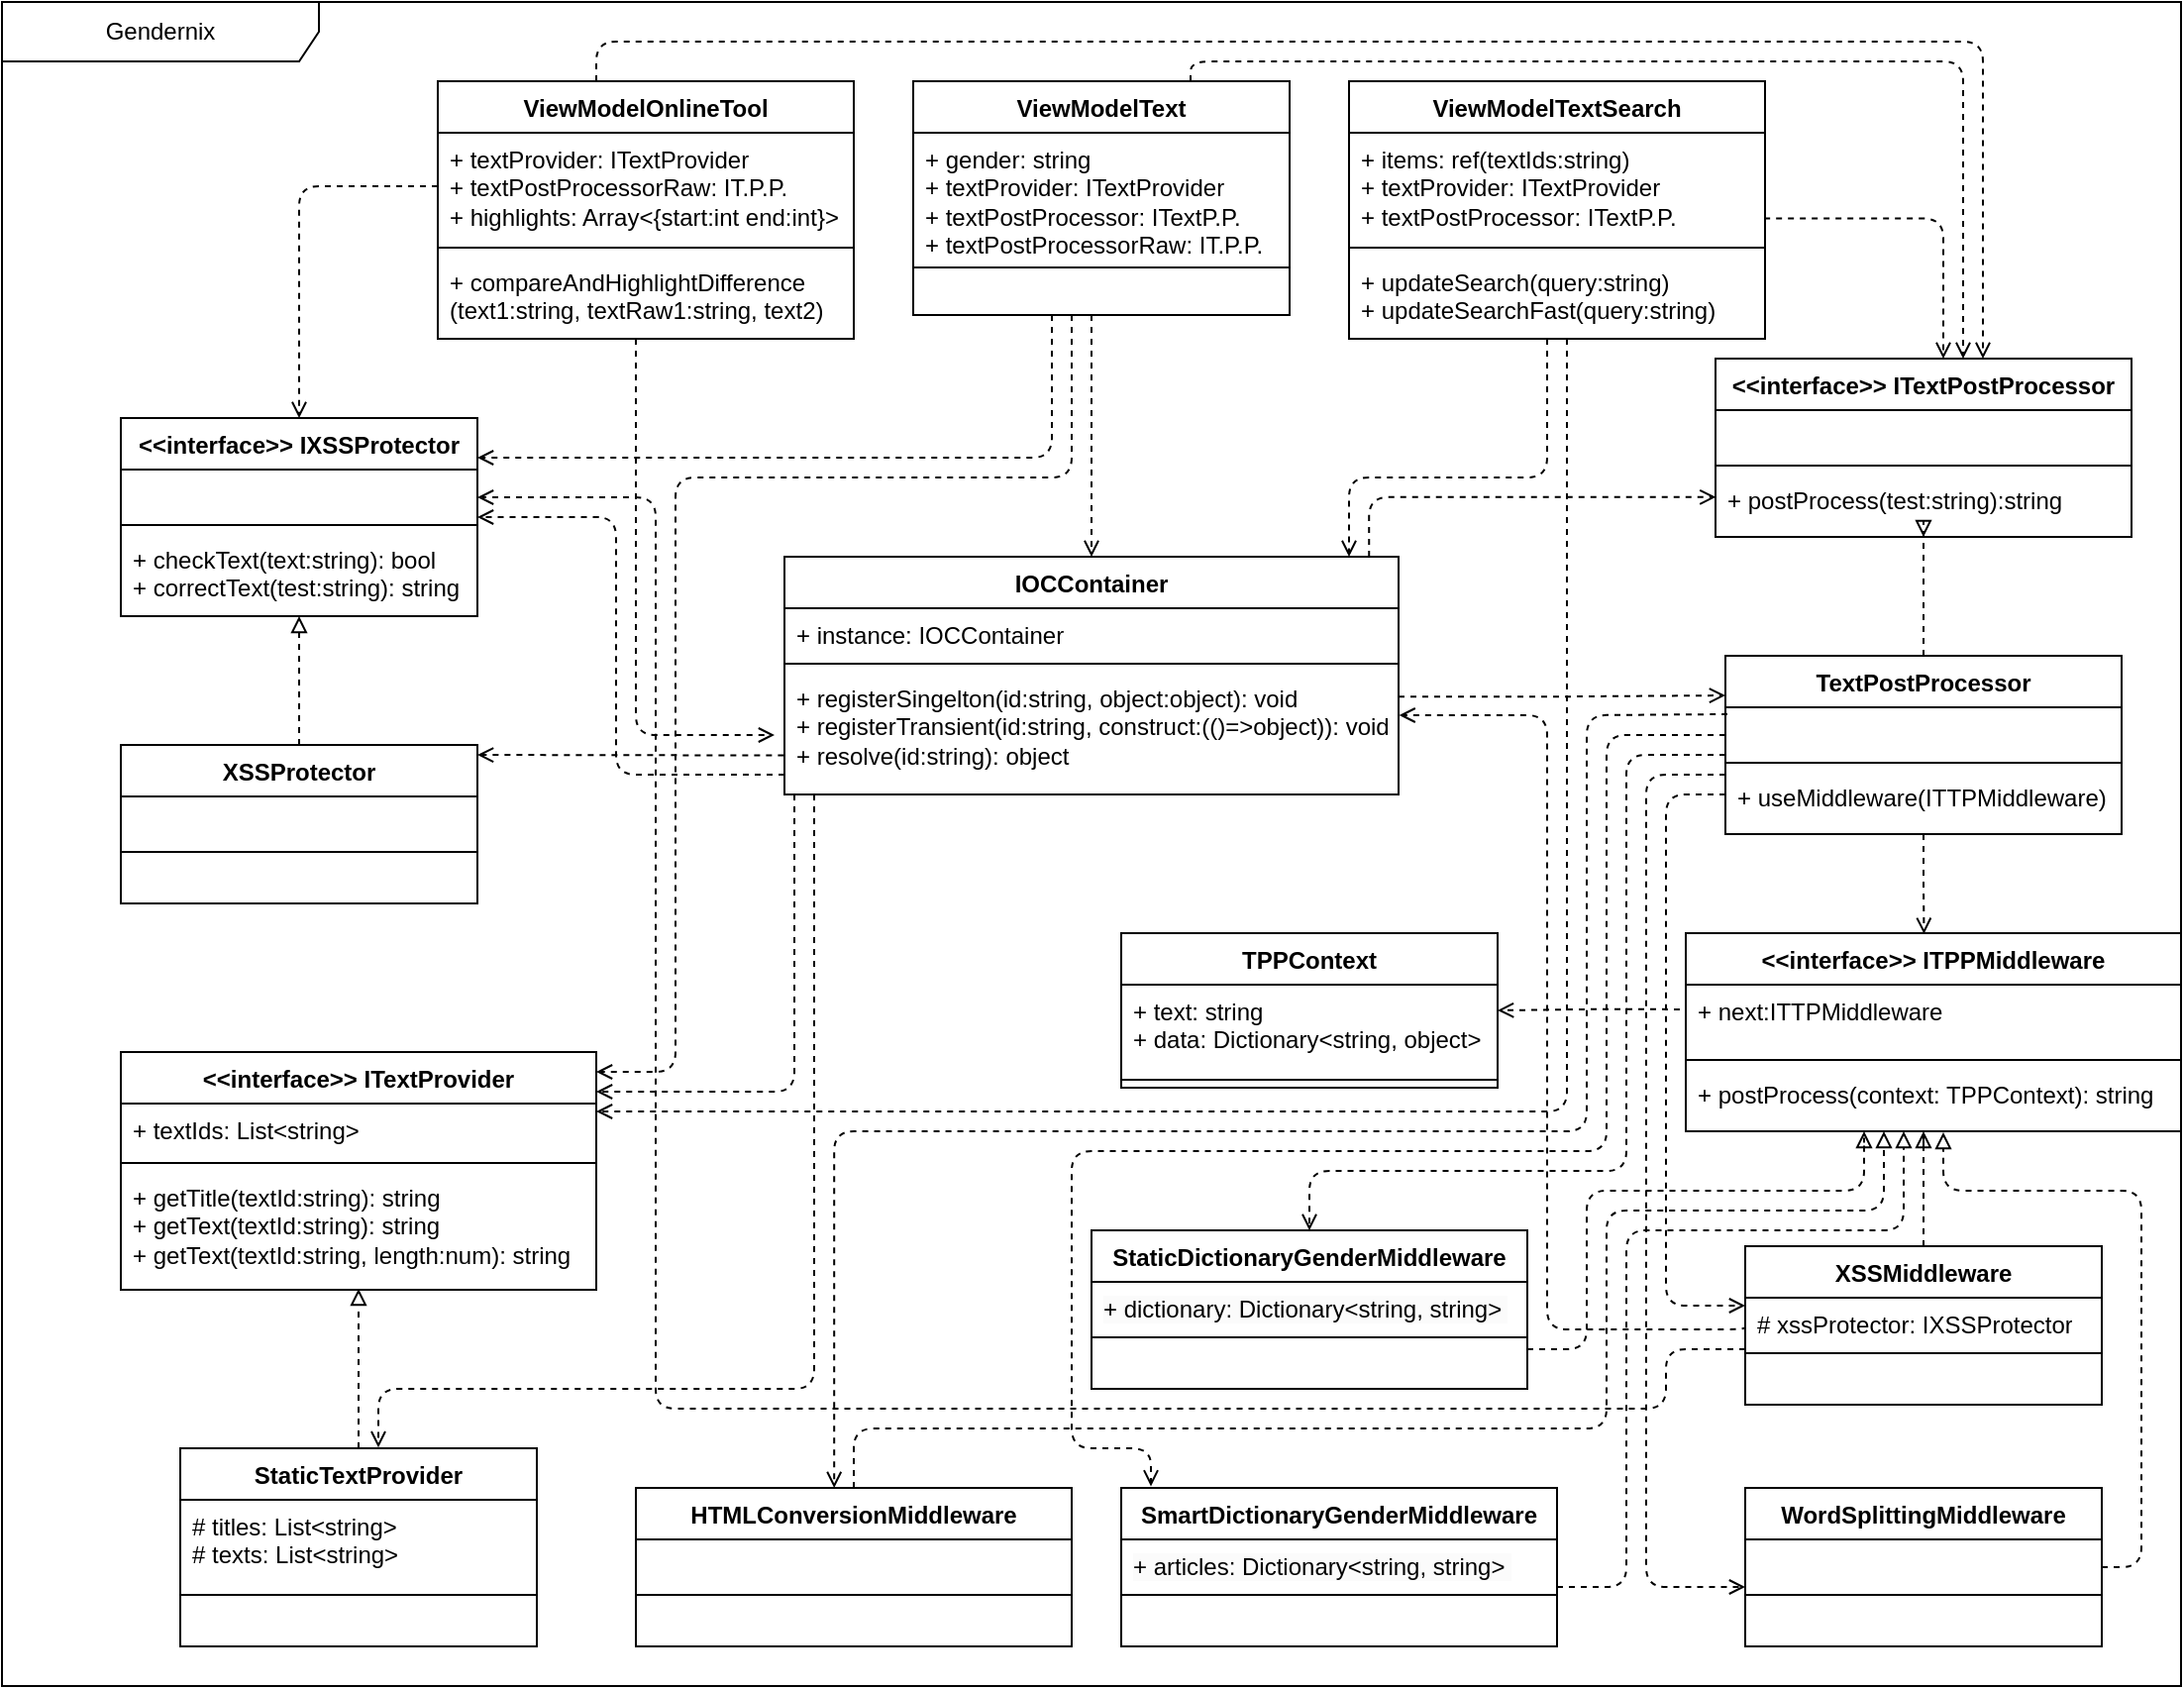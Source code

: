 <mxfile version="22.1.0" type="device">
  <diagram name="Page-1" id="9f46799a-70d6-7492-0946-bef42562c5a5">
    <mxGraphModel dx="1838" dy="1065" grid="1" gridSize="10" guides="1" tooltips="1" connect="1" arrows="1" fold="1" page="1" pageScale="1" pageWidth="1100" pageHeight="850" background="none" math="0" shadow="0">
      <root>
        <mxCell id="0" />
        <mxCell id="1" parent="0" />
        <mxCell id="ZU_0qnk7MYpzfpRTQc3B-1" value="Gendernix" style="shape=umlFrame;whiteSpace=wrap;html=1;pointerEvents=0;recursiveResize=0;container=1;collapsible=0;width=160;" parent="1" vertex="1">
          <mxGeometry width="1100" height="850" as="geometry" />
        </mxCell>
        <mxCell id="ZU_0qnk7MYpzfpRTQc3B-69" style="edgeStyle=orthogonalEdgeStyle;rounded=0;orthogonalLoop=1;jettySize=auto;html=1;entryX=0.5;entryY=0.992;entryDx=0;entryDy=0;entryPerimeter=0;dashed=1;endArrow=block;endFill=0;" parent="ZU_0qnk7MYpzfpRTQc3B-1" source="ZU_0qnk7MYpzfpRTQc3B-13" target="ZU_0qnk7MYpzfpRTQc3B-8" edge="1">
          <mxGeometry relative="1" as="geometry">
            <Array as="points">
              <mxPoint x="180" y="660" />
              <mxPoint x="180" y="660" />
            </Array>
          </mxGeometry>
        </mxCell>
        <mxCell id="ZU_0qnk7MYpzfpRTQc3B-13" value="StaticTextProvider" style="swimlane;fontStyle=1;align=center;verticalAlign=top;childLayout=stackLayout;horizontal=1;startSize=26;horizontalStack=0;resizeParent=1;resizeParentMax=0;resizeLast=0;collapsible=1;marginBottom=0;whiteSpace=wrap;html=1;" parent="ZU_0qnk7MYpzfpRTQc3B-1" vertex="1">
          <mxGeometry x="90" y="730" width="180" height="100" as="geometry" />
        </mxCell>
        <mxCell id="ZU_0qnk7MYpzfpRTQc3B-14" value="# titles: List&amp;lt;string&amp;gt;&lt;br&gt;# texts: List&amp;lt;string&amp;gt;" style="text;strokeColor=none;fillColor=none;align=left;verticalAlign=top;spacingLeft=4;spacingRight=4;overflow=hidden;rotatable=0;points=[[0,0.5],[1,0.5]];portConstraint=eastwest;whiteSpace=wrap;html=1;" parent="ZU_0qnk7MYpzfpRTQc3B-13" vertex="1">
          <mxGeometry y="26" width="180" height="44" as="geometry" />
        </mxCell>
        <mxCell id="ZU_0qnk7MYpzfpRTQc3B-15" value="" style="line;strokeWidth=1;fillColor=none;align=left;verticalAlign=middle;spacingTop=-1;spacingLeft=3;spacingRight=3;rotatable=0;labelPosition=right;points=[];portConstraint=eastwest;strokeColor=inherit;" parent="ZU_0qnk7MYpzfpRTQc3B-13" vertex="1">
          <mxGeometry y="70" width="180" height="8" as="geometry" />
        </mxCell>
        <mxCell id="ZU_0qnk7MYpzfpRTQc3B-16" value="&amp;nbsp;" style="text;strokeColor=none;fillColor=none;align=left;verticalAlign=top;spacingLeft=4;spacingRight=4;overflow=hidden;rotatable=0;points=[[0,0.5],[1,0.5]];portConstraint=eastwest;whiteSpace=wrap;html=1;" parent="ZU_0qnk7MYpzfpRTQc3B-13" vertex="1">
          <mxGeometry y="78" width="180" height="22" as="geometry" />
        </mxCell>
        <mxCell id="ZU_0qnk7MYpzfpRTQc3B-30" value="&amp;lt;&amp;lt;interface&amp;gt;&amp;gt; IXSSProtector" style="swimlane;fontStyle=1;align=center;verticalAlign=top;childLayout=stackLayout;horizontal=1;startSize=26;horizontalStack=0;resizeParent=1;resizeParentMax=0;resizeLast=0;collapsible=1;marginBottom=0;whiteSpace=wrap;html=1;" parent="ZU_0qnk7MYpzfpRTQc3B-1" vertex="1">
          <mxGeometry x="60" y="210" width="180" height="100" as="geometry" />
        </mxCell>
        <mxCell id="ZU_0qnk7MYpzfpRTQc3B-31" value="&amp;nbsp;" style="text;strokeColor=none;fillColor=none;align=left;verticalAlign=top;spacingLeft=4;spacingRight=4;overflow=hidden;rotatable=0;points=[[0,0.5],[1,0.5]];portConstraint=eastwest;whiteSpace=wrap;html=1;" parent="ZU_0qnk7MYpzfpRTQc3B-30" vertex="1">
          <mxGeometry y="26" width="180" height="24" as="geometry" />
        </mxCell>
        <mxCell id="ZU_0qnk7MYpzfpRTQc3B-32" value="" style="line;strokeWidth=1;fillColor=none;align=left;verticalAlign=middle;spacingTop=-1;spacingLeft=3;spacingRight=3;rotatable=0;labelPosition=right;points=[];portConstraint=eastwest;strokeColor=inherit;" parent="ZU_0qnk7MYpzfpRTQc3B-30" vertex="1">
          <mxGeometry y="50" width="180" height="8" as="geometry" />
        </mxCell>
        <mxCell id="ZU_0qnk7MYpzfpRTQc3B-33" value="+ checkText(text:string): bool&lt;br&gt;+ correctText(test:string): string" style="text;strokeColor=none;fillColor=none;align=left;verticalAlign=top;spacingLeft=4;spacingRight=4;overflow=hidden;rotatable=0;points=[[0,0.5],[1,0.5]];portConstraint=eastwest;whiteSpace=wrap;html=1;" parent="ZU_0qnk7MYpzfpRTQc3B-30" vertex="1">
          <mxGeometry y="58" width="180" height="42" as="geometry" />
        </mxCell>
        <mxCell id="ZU_0qnk7MYpzfpRTQc3B-72" style="edgeStyle=orthogonalEdgeStyle;rounded=0;orthogonalLoop=1;jettySize=auto;html=1;entryX=0.5;entryY=1;entryDx=0;entryDy=0;entryPerimeter=0;dashed=1;endArrow=block;endFill=0;" parent="ZU_0qnk7MYpzfpRTQc3B-1" source="ZU_0qnk7MYpzfpRTQc3B-34" target="ZU_0qnk7MYpzfpRTQc3B-33" edge="1">
          <mxGeometry relative="1" as="geometry" />
        </mxCell>
        <mxCell id="ZU_0qnk7MYpzfpRTQc3B-34" value="XSSProtector" style="swimlane;fontStyle=1;align=center;verticalAlign=top;childLayout=stackLayout;horizontal=1;startSize=26;horizontalStack=0;resizeParent=1;resizeParentMax=0;resizeLast=0;collapsible=1;marginBottom=0;whiteSpace=wrap;html=1;" parent="ZU_0qnk7MYpzfpRTQc3B-1" vertex="1">
          <mxGeometry x="60" y="375" width="180" height="80" as="geometry" />
        </mxCell>
        <mxCell id="ZU_0qnk7MYpzfpRTQc3B-35" value="&amp;nbsp;" style="text;strokeColor=none;fillColor=none;align=left;verticalAlign=top;spacingLeft=4;spacingRight=4;overflow=hidden;rotatable=0;points=[[0,0.5],[1,0.5]];portConstraint=eastwest;whiteSpace=wrap;html=1;" parent="ZU_0qnk7MYpzfpRTQc3B-34" vertex="1">
          <mxGeometry y="26" width="180" height="24" as="geometry" />
        </mxCell>
        <mxCell id="ZU_0qnk7MYpzfpRTQc3B-36" value="" style="line;strokeWidth=1;fillColor=none;align=left;verticalAlign=middle;spacingTop=-1;spacingLeft=3;spacingRight=3;rotatable=0;labelPosition=right;points=[];portConstraint=eastwest;strokeColor=inherit;" parent="ZU_0qnk7MYpzfpRTQc3B-34" vertex="1">
          <mxGeometry y="50" width="180" height="8" as="geometry" />
        </mxCell>
        <mxCell id="ZU_0qnk7MYpzfpRTQc3B-37" value="&amp;nbsp;" style="text;strokeColor=none;fillColor=none;align=left;verticalAlign=top;spacingLeft=4;spacingRight=4;overflow=hidden;rotatable=0;points=[[0,0.5],[1,0.5]];portConstraint=eastwest;whiteSpace=wrap;html=1;" parent="ZU_0qnk7MYpzfpRTQc3B-34" vertex="1">
          <mxGeometry y="58" width="180" height="22" as="geometry" />
        </mxCell>
        <mxCell id="ZU_0qnk7MYpzfpRTQc3B-38" value="&amp;lt;&amp;lt;interface&amp;gt;&amp;gt; ITextPostProcessor" style="swimlane;fontStyle=1;align=center;verticalAlign=top;childLayout=stackLayout;horizontal=1;startSize=26;horizontalStack=0;resizeParent=1;resizeParentMax=0;resizeLast=0;collapsible=1;marginBottom=0;whiteSpace=wrap;html=1;" parent="ZU_0qnk7MYpzfpRTQc3B-1" vertex="1">
          <mxGeometry x="865" y="180" width="210" height="90" as="geometry" />
        </mxCell>
        <mxCell id="ZU_0qnk7MYpzfpRTQc3B-39" value="&amp;nbsp;" style="text;strokeColor=none;fillColor=none;align=left;verticalAlign=top;spacingLeft=4;spacingRight=4;overflow=hidden;rotatable=0;points=[[0,0.5],[1,0.5]];portConstraint=eastwest;whiteSpace=wrap;html=1;" parent="ZU_0qnk7MYpzfpRTQc3B-38" vertex="1">
          <mxGeometry y="26" width="210" height="24" as="geometry" />
        </mxCell>
        <mxCell id="ZU_0qnk7MYpzfpRTQc3B-40" value="" style="line;strokeWidth=1;fillColor=none;align=left;verticalAlign=middle;spacingTop=-1;spacingLeft=3;spacingRight=3;rotatable=0;labelPosition=right;points=[];portConstraint=eastwest;strokeColor=inherit;" parent="ZU_0qnk7MYpzfpRTQc3B-38" vertex="1">
          <mxGeometry y="50" width="210" height="8" as="geometry" />
        </mxCell>
        <mxCell id="ZU_0qnk7MYpzfpRTQc3B-41" value="+ postProcess(test:string):string&lt;br&gt;" style="text;strokeColor=none;fillColor=none;align=left;verticalAlign=top;spacingLeft=4;spacingRight=4;overflow=hidden;rotatable=0;points=[[0,0.5],[1,0.5]];portConstraint=eastwest;whiteSpace=wrap;html=1;" parent="ZU_0qnk7MYpzfpRTQc3B-38" vertex="1">
          <mxGeometry y="58" width="210" height="32" as="geometry" />
        </mxCell>
        <mxCell id="ZU_0qnk7MYpzfpRTQc3B-70" style="edgeStyle=orthogonalEdgeStyle;rounded=0;orthogonalLoop=1;jettySize=auto;html=1;dashed=1;endArrow=block;endFill=0;" parent="ZU_0qnk7MYpzfpRTQc3B-1" source="ZU_0qnk7MYpzfpRTQc3B-46" edge="1">
          <mxGeometry relative="1" as="geometry">
            <mxPoint x="970" y="270" as="targetPoint" />
            <Array as="points">
              <mxPoint x="970" y="269" />
            </Array>
          </mxGeometry>
        </mxCell>
        <mxCell id="ZU_0qnk7MYpzfpRTQc3B-71" style="edgeStyle=orthogonalEdgeStyle;rounded=0;orthogonalLoop=1;jettySize=auto;html=1;entryX=0.481;entryY=0.004;entryDx=0;entryDy=0;dashed=1;endArrow=open;endFill=0;entryPerimeter=0;" parent="ZU_0qnk7MYpzfpRTQc3B-1" source="ZU_0qnk7MYpzfpRTQc3B-46" target="ZU_0qnk7MYpzfpRTQc3B-51" edge="1">
          <mxGeometry relative="1" as="geometry">
            <Array as="points" />
          </mxGeometry>
        </mxCell>
        <mxCell id="ZU_0qnk7MYpzfpRTQc3B-46" value="TextPostProcessor" style="swimlane;fontStyle=1;align=center;verticalAlign=top;childLayout=stackLayout;horizontal=1;startSize=26;horizontalStack=0;resizeParent=1;resizeParentMax=0;resizeLast=0;collapsible=1;marginBottom=0;whiteSpace=wrap;html=1;" parent="ZU_0qnk7MYpzfpRTQc3B-1" vertex="1">
          <mxGeometry x="870" y="330" width="200" height="90" as="geometry" />
        </mxCell>
        <mxCell id="ZU_0qnk7MYpzfpRTQc3B-47" value="&amp;nbsp;" style="text;strokeColor=none;fillColor=none;align=left;verticalAlign=top;spacingLeft=4;spacingRight=4;overflow=hidden;rotatable=0;points=[[0,0.5],[1,0.5]];portConstraint=eastwest;whiteSpace=wrap;html=1;" parent="ZU_0qnk7MYpzfpRTQc3B-46" vertex="1">
          <mxGeometry y="26" width="200" height="24" as="geometry" />
        </mxCell>
        <mxCell id="ZU_0qnk7MYpzfpRTQc3B-48" value="" style="line;strokeWidth=1;fillColor=none;align=left;verticalAlign=middle;spacingTop=-1;spacingLeft=3;spacingRight=3;rotatable=0;labelPosition=right;points=[];portConstraint=eastwest;strokeColor=inherit;" parent="ZU_0qnk7MYpzfpRTQc3B-46" vertex="1">
          <mxGeometry y="50" width="200" height="8" as="geometry" />
        </mxCell>
        <mxCell id="ZU_0qnk7MYpzfpRTQc3B-49" value="+&amp;nbsp;useMiddleware(ITTPMiddleware)" style="text;strokeColor=none;fillColor=none;align=left;verticalAlign=top;spacingLeft=4;spacingRight=4;overflow=hidden;rotatable=0;points=[[0,0.5],[1,0.5]];portConstraint=eastwest;whiteSpace=wrap;html=1;" parent="ZU_0qnk7MYpzfpRTQc3B-46" vertex="1">
          <mxGeometry y="58" width="200" height="32" as="geometry" />
        </mxCell>
        <mxCell id="ZU_0qnk7MYpzfpRTQc3B-51" value="&amp;lt;&amp;lt;interface&amp;gt;&amp;gt; ITPPMiddleware" style="swimlane;fontStyle=1;align=center;verticalAlign=top;childLayout=stackLayout;horizontal=1;startSize=26;horizontalStack=0;resizeParent=1;resizeParentMax=0;resizeLast=0;collapsible=1;marginBottom=0;whiteSpace=wrap;html=1;" parent="ZU_0qnk7MYpzfpRTQc3B-1" vertex="1">
          <mxGeometry x="850" y="470" width="250" height="100" as="geometry" />
        </mxCell>
        <mxCell id="ZU_0qnk7MYpzfpRTQc3B-52" value="+ next:ITTPMiddleware" style="text;strokeColor=none;fillColor=none;align=left;verticalAlign=top;spacingLeft=4;spacingRight=4;overflow=hidden;rotatable=0;points=[[0,0.5],[1,0.5]];portConstraint=eastwest;whiteSpace=wrap;html=1;" parent="ZU_0qnk7MYpzfpRTQc3B-51" vertex="1">
          <mxGeometry y="26" width="250" height="34" as="geometry" />
        </mxCell>
        <mxCell id="ZU_0qnk7MYpzfpRTQc3B-53" value="" style="line;strokeWidth=1;fillColor=none;align=left;verticalAlign=middle;spacingTop=-1;spacingLeft=3;spacingRight=3;rotatable=0;labelPosition=right;points=[];portConstraint=eastwest;strokeColor=inherit;" parent="ZU_0qnk7MYpzfpRTQc3B-51" vertex="1">
          <mxGeometry y="60" width="250" height="8" as="geometry" />
        </mxCell>
        <mxCell id="ZU_0qnk7MYpzfpRTQc3B-54" value="+ postProcess(context: TPPContext): string" style="text;strokeColor=none;fillColor=none;align=left;verticalAlign=top;spacingLeft=4;spacingRight=4;overflow=hidden;rotatable=0;points=[[0,0.5],[1,0.5]];portConstraint=eastwest;whiteSpace=wrap;html=1;" parent="ZU_0qnk7MYpzfpRTQc3B-51" vertex="1">
          <mxGeometry y="68" width="250" height="32" as="geometry" />
        </mxCell>
        <mxCell id="ZU_0qnk7MYpzfpRTQc3B-56" value="XSSMiddleware" style="swimlane;fontStyle=1;align=center;verticalAlign=top;childLayout=stackLayout;horizontal=1;startSize=26;horizontalStack=0;resizeParent=1;resizeParentMax=0;resizeLast=0;collapsible=1;marginBottom=0;whiteSpace=wrap;html=1;" parent="ZU_0qnk7MYpzfpRTQc3B-1" vertex="1">
          <mxGeometry x="880" y="628" width="180" height="80" as="geometry" />
        </mxCell>
        <mxCell id="ZU_0qnk7MYpzfpRTQc3B-57" value="# xssProtector: IXSSProtector" style="text;strokeColor=none;fillColor=none;align=left;verticalAlign=top;spacingLeft=4;spacingRight=4;overflow=hidden;rotatable=0;points=[[0,0.5],[1,0.5]];portConstraint=eastwest;whiteSpace=wrap;html=1;" parent="ZU_0qnk7MYpzfpRTQc3B-56" vertex="1">
          <mxGeometry y="26" width="180" height="24" as="geometry" />
        </mxCell>
        <mxCell id="ZU_0qnk7MYpzfpRTQc3B-58" value="" style="line;strokeWidth=1;fillColor=none;align=left;verticalAlign=middle;spacingTop=-1;spacingLeft=3;spacingRight=3;rotatable=0;labelPosition=right;points=[];portConstraint=eastwest;strokeColor=inherit;" parent="ZU_0qnk7MYpzfpRTQc3B-56" vertex="1">
          <mxGeometry y="50" width="180" height="8" as="geometry" />
        </mxCell>
        <mxCell id="ZU_0qnk7MYpzfpRTQc3B-59" value="&amp;nbsp;" style="text;strokeColor=none;fillColor=none;align=left;verticalAlign=top;spacingLeft=4;spacingRight=4;overflow=hidden;rotatable=0;points=[[0,0.5],[1,0.5]];portConstraint=eastwest;whiteSpace=wrap;html=1;" parent="ZU_0qnk7MYpzfpRTQc3B-56" vertex="1">
          <mxGeometry y="58" width="180" height="22" as="geometry" />
        </mxCell>
        <mxCell id="ZU_0qnk7MYpzfpRTQc3B-60" value="WordSplittingMiddleware" style="swimlane;fontStyle=1;align=center;verticalAlign=top;childLayout=stackLayout;horizontal=1;startSize=26;horizontalStack=0;resizeParent=1;resizeParentMax=0;resizeLast=0;collapsible=1;marginBottom=0;whiteSpace=wrap;html=1;" parent="ZU_0qnk7MYpzfpRTQc3B-1" vertex="1">
          <mxGeometry x="880" y="750" width="180" height="80" as="geometry" />
        </mxCell>
        <mxCell id="ZU_0qnk7MYpzfpRTQc3B-61" value="&amp;nbsp;" style="text;strokeColor=none;fillColor=none;align=left;verticalAlign=top;spacingLeft=4;spacingRight=4;overflow=hidden;rotatable=0;points=[[0,0.5],[1,0.5]];portConstraint=eastwest;whiteSpace=wrap;html=1;" parent="ZU_0qnk7MYpzfpRTQc3B-60" vertex="1">
          <mxGeometry y="26" width="180" height="24" as="geometry" />
        </mxCell>
        <mxCell id="ZU_0qnk7MYpzfpRTQc3B-62" value="" style="line;strokeWidth=1;fillColor=none;align=left;verticalAlign=middle;spacingTop=-1;spacingLeft=3;spacingRight=3;rotatable=0;labelPosition=right;points=[];portConstraint=eastwest;strokeColor=inherit;" parent="ZU_0qnk7MYpzfpRTQc3B-60" vertex="1">
          <mxGeometry y="50" width="180" height="8" as="geometry" />
        </mxCell>
        <mxCell id="ZU_0qnk7MYpzfpRTQc3B-63" value="&amp;nbsp;" style="text;strokeColor=none;fillColor=none;align=left;verticalAlign=top;spacingLeft=4;spacingRight=4;overflow=hidden;rotatable=0;points=[[0,0.5],[1,0.5]];portConstraint=eastwest;whiteSpace=wrap;html=1;" parent="ZU_0qnk7MYpzfpRTQc3B-60" vertex="1">
          <mxGeometry y="58" width="180" height="22" as="geometry" />
        </mxCell>
        <mxCell id="ZU_0qnk7MYpzfpRTQc3B-87" style="edgeStyle=orthogonalEdgeStyle;rounded=1;orthogonalLoop=1;jettySize=auto;html=1;dashed=1;endArrow=open;endFill=0;exitX=1;exitY=0.204;exitDx=0;exitDy=0;exitPerimeter=0;" parent="ZU_0qnk7MYpzfpRTQc3B-1" source="ZU_0qnk7MYpzfpRTQc3B-29" edge="1">
          <mxGeometry relative="1" as="geometry">
            <Array as="points">
              <mxPoint x="788" y="351" />
              <mxPoint x="870" y="350" />
            </Array>
            <mxPoint x="705" y="350" as="sourcePoint" />
            <mxPoint x="870" y="350" as="targetPoint" />
          </mxGeometry>
        </mxCell>
        <mxCell id="ZU_0qnk7MYpzfpRTQc3B-26" value="IOCContainer" style="swimlane;fontStyle=1;align=center;verticalAlign=top;childLayout=stackLayout;horizontal=1;startSize=26;horizontalStack=0;resizeParent=1;resizeParentMax=0;resizeLast=0;collapsible=1;marginBottom=0;whiteSpace=wrap;html=1;" parent="ZU_0qnk7MYpzfpRTQc3B-1" vertex="1">
          <mxGeometry x="395" y="280" width="310" height="120" as="geometry" />
        </mxCell>
        <mxCell id="ZU_0qnk7MYpzfpRTQc3B-27" value="+ instance: IOCContainer" style="text;strokeColor=none;fillColor=none;align=left;verticalAlign=top;spacingLeft=4;spacingRight=4;overflow=hidden;rotatable=0;points=[[0,0.5],[1,0.5]];portConstraint=eastwest;whiteSpace=wrap;html=1;" parent="ZU_0qnk7MYpzfpRTQc3B-26" vertex="1">
          <mxGeometry y="26" width="310" height="24" as="geometry" />
        </mxCell>
        <mxCell id="ZU_0qnk7MYpzfpRTQc3B-28" value="" style="line;strokeWidth=1;fillColor=none;align=left;verticalAlign=middle;spacingTop=-1;spacingLeft=3;spacingRight=3;rotatable=0;labelPosition=right;points=[];portConstraint=eastwest;strokeColor=inherit;" parent="ZU_0qnk7MYpzfpRTQc3B-26" vertex="1">
          <mxGeometry y="50" width="310" height="8" as="geometry" />
        </mxCell>
        <mxCell id="ZU_0qnk7MYpzfpRTQc3B-29" value="+ registerSingelton(id:string, object:object): void&lt;br&gt;+ registerTransient(id:string, construct:(()=&amp;gt;object)): void&lt;br&gt;+ resolve(id:string): object" style="text;strokeColor=none;fillColor=none;align=left;verticalAlign=top;spacingLeft=4;spacingRight=4;overflow=hidden;rotatable=0;points=[[0,0.5],[1,0.5]];portConstraint=eastwest;whiteSpace=wrap;html=1;" parent="ZU_0qnk7MYpzfpRTQc3B-26" vertex="1">
          <mxGeometry y="58" width="310" height="62" as="geometry" />
        </mxCell>
        <mxCell id="ZU_0qnk7MYpzfpRTQc3B-5" value="&amp;lt;&amp;lt;interface&amp;gt;&amp;gt; ITextProvider" style="swimlane;fontStyle=1;align=center;verticalAlign=top;childLayout=stackLayout;horizontal=1;startSize=26;horizontalStack=0;resizeParent=1;resizeParentMax=0;resizeLast=0;collapsible=1;marginBottom=0;whiteSpace=wrap;html=1;" parent="ZU_0qnk7MYpzfpRTQc3B-1" vertex="1">
          <mxGeometry x="60" y="530" width="240" height="120" as="geometry" />
        </mxCell>
        <mxCell id="ZU_0qnk7MYpzfpRTQc3B-6" value="+ textIds: List&amp;lt;string&amp;gt;" style="text;strokeColor=none;fillColor=none;align=left;verticalAlign=top;spacingLeft=4;spacingRight=4;overflow=hidden;rotatable=0;points=[[0,0.5],[1,0.5]];portConstraint=eastwest;whiteSpace=wrap;html=1;" parent="ZU_0qnk7MYpzfpRTQc3B-5" vertex="1">
          <mxGeometry y="26" width="240" height="26" as="geometry" />
        </mxCell>
        <mxCell id="ZU_0qnk7MYpzfpRTQc3B-7" value="" style="line;strokeWidth=1;fillColor=none;align=left;verticalAlign=middle;spacingTop=-1;spacingLeft=3;spacingRight=3;rotatable=0;labelPosition=right;points=[];portConstraint=eastwest;strokeColor=inherit;" parent="ZU_0qnk7MYpzfpRTQc3B-5" vertex="1">
          <mxGeometry y="52" width="240" height="8" as="geometry" />
        </mxCell>
        <mxCell id="ZU_0qnk7MYpzfpRTQc3B-8" value="+ getTitle(textId:string): string&lt;br&gt;+ getText(textId:string): string&lt;br&gt;+ getText(textId:string, length:num): string" style="text;strokeColor=none;fillColor=none;align=left;verticalAlign=top;spacingLeft=4;spacingRight=4;overflow=hidden;rotatable=0;points=[[0,0.5],[1,0.5]];portConstraint=eastwest;whiteSpace=wrap;html=1;" parent="ZU_0qnk7MYpzfpRTQc3B-5" vertex="1">
          <mxGeometry y="60" width="240" height="60" as="geometry" />
        </mxCell>
        <mxCell id="ZU_0qnk7MYpzfpRTQc3B-64" style="edgeStyle=orthogonalEdgeStyle;rounded=1;orthogonalLoop=1;jettySize=auto;html=1;dashed=1;endArrow=open;endFill=0;" parent="ZU_0qnk7MYpzfpRTQc3B-1" edge="1">
          <mxGeometry relative="1" as="geometry">
            <Array as="points">
              <mxPoint x="320" y="370" />
            </Array>
            <mxPoint x="320.0" y="170.0" as="sourcePoint" />
            <mxPoint x="390.0" y="370.0" as="targetPoint" />
          </mxGeometry>
        </mxCell>
        <mxCell id="ZU_0qnk7MYpzfpRTQc3B-74" style="edgeStyle=orthogonalEdgeStyle;rounded=1;orthogonalLoop=1;jettySize=auto;html=1;dashed=1;endArrow=open;endFill=0;" parent="ZU_0qnk7MYpzfpRTQc3B-1" source="ZU_0qnk7MYpzfpRTQc3B-9" edge="1">
          <mxGeometry relative="1" as="geometry">
            <mxPoint x="1000" y="180" as="targetPoint" />
            <Array as="points">
              <mxPoint x="300" y="20" />
              <mxPoint x="1000" y="20" />
            </Array>
          </mxGeometry>
        </mxCell>
        <mxCell id="ZU_0qnk7MYpzfpRTQc3B-9" value="ViewModelOnlineTool" style="swimlane;fontStyle=1;align=center;verticalAlign=top;childLayout=stackLayout;horizontal=1;startSize=26;horizontalStack=0;resizeParent=1;resizeParentMax=0;resizeLast=0;collapsible=1;marginBottom=0;whiteSpace=wrap;html=1;" parent="ZU_0qnk7MYpzfpRTQc3B-1" vertex="1">
          <mxGeometry x="220" y="40" width="210" height="130" as="geometry" />
        </mxCell>
        <mxCell id="ZU_0qnk7MYpzfpRTQc3B-10" value="+ textProvider: ITextProvider&lt;br style=&quot;border-color: var(--border-color);&quot;&gt;+ textPostProcessorRaw: IT.P.P.&lt;br&gt;+ highlights: Array&amp;lt;{start:int end:int}&amp;gt;" style="text;strokeColor=none;fillColor=none;align=left;verticalAlign=top;spacingLeft=4;spacingRight=4;overflow=hidden;rotatable=0;points=[[0,0.5],[1,0.5]];portConstraint=eastwest;whiteSpace=wrap;html=1;" parent="ZU_0qnk7MYpzfpRTQc3B-9" vertex="1">
          <mxGeometry y="26" width="210" height="54" as="geometry" />
        </mxCell>
        <mxCell id="ZU_0qnk7MYpzfpRTQc3B-11" value="" style="line;strokeWidth=1;fillColor=none;align=left;verticalAlign=middle;spacingTop=-1;spacingLeft=3;spacingRight=3;rotatable=0;labelPosition=right;points=[];portConstraint=eastwest;strokeColor=inherit;" parent="ZU_0qnk7MYpzfpRTQc3B-9" vertex="1">
          <mxGeometry y="80" width="210" height="8" as="geometry" />
        </mxCell>
        <mxCell id="ZU_0qnk7MYpzfpRTQc3B-12" value="+&amp;nbsp;compareAndHighlightDifference&lt;br&gt;&lt;span style=&quot;background-color: initial;&quot;&gt;(text1:string, textRaw1:string, text2)&lt;/span&gt;" style="text;strokeColor=none;fillColor=none;align=left;verticalAlign=top;spacingLeft=4;spacingRight=4;overflow=hidden;rotatable=0;points=[[0,0.5],[1,0.5]];portConstraint=eastwest;whiteSpace=wrap;html=1;" parent="ZU_0qnk7MYpzfpRTQc3B-9" vertex="1">
          <mxGeometry y="88" width="210" height="42" as="geometry" />
        </mxCell>
        <mxCell id="ZU_0qnk7MYpzfpRTQc3B-65" style="edgeStyle=orthogonalEdgeStyle;rounded=0;orthogonalLoop=1;jettySize=auto;html=1;entryX=0.5;entryY=0;entryDx=0;entryDy=0;dashed=1;endArrow=open;endFill=0;" parent="ZU_0qnk7MYpzfpRTQc3B-1" source="ZU_0qnk7MYpzfpRTQc3B-17" target="ZU_0qnk7MYpzfpRTQc3B-26" edge="1">
          <mxGeometry relative="1" as="geometry">
            <Array as="points">
              <mxPoint x="550" y="230" />
              <mxPoint x="550" y="230" />
            </Array>
          </mxGeometry>
        </mxCell>
        <mxCell id="ZU_0qnk7MYpzfpRTQc3B-17" value="ViewModelText" style="swimlane;fontStyle=1;align=center;verticalAlign=top;childLayout=stackLayout;horizontal=1;startSize=26;horizontalStack=0;resizeParent=1;resizeParentMax=0;resizeLast=0;collapsible=1;marginBottom=0;whiteSpace=wrap;html=1;" parent="ZU_0qnk7MYpzfpRTQc3B-1" vertex="1">
          <mxGeometry x="460" y="40" width="190" height="118" as="geometry" />
        </mxCell>
        <mxCell id="ZU_0qnk7MYpzfpRTQc3B-18" value="+ gender: string&lt;br&gt;+ textProvider: ITextProvider&lt;br style=&quot;border-color: var(--border-color);&quot;&gt;+ textPostProcessor: ITextP.P.&lt;br&gt;+ textPostProcessorRaw: IT.P.P." style="text;strokeColor=none;fillColor=none;align=left;verticalAlign=top;spacingLeft=4;spacingRight=4;overflow=hidden;rotatable=0;points=[[0,0.5],[1,0.5]];portConstraint=eastwest;whiteSpace=wrap;html=1;" parent="ZU_0qnk7MYpzfpRTQc3B-17" vertex="1">
          <mxGeometry y="26" width="190" height="64" as="geometry" />
        </mxCell>
        <mxCell id="ZU_0qnk7MYpzfpRTQc3B-19" value="" style="line;strokeWidth=1;fillColor=none;align=left;verticalAlign=middle;spacingTop=-1;spacingLeft=3;spacingRight=3;rotatable=0;labelPosition=right;points=[];portConstraint=eastwest;strokeColor=inherit;" parent="ZU_0qnk7MYpzfpRTQc3B-17" vertex="1">
          <mxGeometry y="90" width="190" height="8" as="geometry" />
        </mxCell>
        <mxCell id="ZU_0qnk7MYpzfpRTQc3B-20" value="&amp;nbsp;" style="text;strokeColor=none;fillColor=none;align=left;verticalAlign=top;spacingLeft=4;spacingRight=4;overflow=hidden;rotatable=0;points=[[0,0.5],[1,0.5]];portConstraint=eastwest;whiteSpace=wrap;html=1;" parent="ZU_0qnk7MYpzfpRTQc3B-17" vertex="1">
          <mxGeometry y="98" width="190" height="20" as="geometry" />
        </mxCell>
        <mxCell id="ZU_0qnk7MYpzfpRTQc3B-66" style="edgeStyle=orthogonalEdgeStyle;rounded=1;orthogonalLoop=1;jettySize=auto;html=1;dashed=1;endArrow=open;endFill=0;" parent="ZU_0qnk7MYpzfpRTQc3B-1" source="ZU_0qnk7MYpzfpRTQc3B-21" edge="1">
          <mxGeometry relative="1" as="geometry">
            <Array as="points">
              <mxPoint x="780" y="240" />
              <mxPoint x="680" y="240" />
              <mxPoint x="680" y="280" />
              <mxPoint x="680" y="280" />
            </Array>
            <mxPoint x="680" y="280" as="targetPoint" />
          </mxGeometry>
        </mxCell>
        <mxCell id="ZU_0qnk7MYpzfpRTQc3B-21" value="ViewModelTextSearch" style="swimlane;fontStyle=1;align=center;verticalAlign=top;childLayout=stackLayout;horizontal=1;startSize=26;horizontalStack=0;resizeParent=1;resizeParentMax=0;resizeLast=0;collapsible=1;marginBottom=0;whiteSpace=wrap;html=1;" parent="ZU_0qnk7MYpzfpRTQc3B-1" vertex="1">
          <mxGeometry x="680" y="40" width="210" height="130" as="geometry" />
        </mxCell>
        <mxCell id="ZU_0qnk7MYpzfpRTQc3B-22" value="+ items: ref(textIds:string)&lt;br&gt;+ textProvider: ITextProvider&lt;br style=&quot;border-color: var(--border-color);&quot;&gt;+ textPostProcessor: ITextP.P." style="text;strokeColor=none;fillColor=none;align=left;verticalAlign=top;spacingLeft=4;spacingRight=4;overflow=hidden;rotatable=0;points=[[0,0.5],[1,0.5]];portConstraint=eastwest;whiteSpace=wrap;html=1;" parent="ZU_0qnk7MYpzfpRTQc3B-21" vertex="1">
          <mxGeometry y="26" width="210" height="54" as="geometry" />
        </mxCell>
        <mxCell id="ZU_0qnk7MYpzfpRTQc3B-23" value="" style="line;strokeWidth=1;fillColor=none;align=left;verticalAlign=middle;spacingTop=-1;spacingLeft=3;spacingRight=3;rotatable=0;labelPosition=right;points=[];portConstraint=eastwest;strokeColor=inherit;" parent="ZU_0qnk7MYpzfpRTQc3B-21" vertex="1">
          <mxGeometry y="80" width="210" height="8" as="geometry" />
        </mxCell>
        <mxCell id="ZU_0qnk7MYpzfpRTQc3B-24" value="+ updateSearch(query:string)&lt;br&gt;+ updateSearchFast(query:string)" style="text;strokeColor=none;fillColor=none;align=left;verticalAlign=top;spacingLeft=4;spacingRight=4;overflow=hidden;rotatable=0;points=[[0,0.5],[1,0.5]];portConstraint=eastwest;whiteSpace=wrap;html=1;" parent="ZU_0qnk7MYpzfpRTQc3B-21" vertex="1">
          <mxGeometry y="88" width="210" height="42" as="geometry" />
        </mxCell>
        <mxCell id="ZU_0qnk7MYpzfpRTQc3B-67" style="edgeStyle=orthogonalEdgeStyle;rounded=0;orthogonalLoop=1;jettySize=auto;html=1;dashed=1;endArrow=block;endFill=0;exitX=0.5;exitY=0;exitDx=0;exitDy=0;" parent="ZU_0qnk7MYpzfpRTQc3B-1" source="ZU_0qnk7MYpzfpRTQc3B-56" edge="1">
          <mxGeometry relative="1" as="geometry">
            <mxPoint x="970" y="570" as="sourcePoint" />
            <mxPoint x="970" y="570" as="targetPoint" />
            <Array as="points">
              <mxPoint x="970" y="571" />
            </Array>
          </mxGeometry>
        </mxCell>
        <mxCell id="ZU_0qnk7MYpzfpRTQc3B-68" style="edgeStyle=orthogonalEdgeStyle;rounded=1;orthogonalLoop=1;jettySize=auto;html=1;dashed=1;endArrow=block;endFill=0;entryX=0.52;entryY=1.015;entryDx=0;entryDy=0;entryPerimeter=0;" parent="ZU_0qnk7MYpzfpRTQc3B-1" target="ZU_0qnk7MYpzfpRTQc3B-54" edge="1">
          <mxGeometry relative="1" as="geometry">
            <mxPoint x="1080" y="570" as="targetPoint" />
            <Array as="points">
              <mxPoint x="1080" y="790" />
              <mxPoint x="1080" y="600" />
              <mxPoint x="980" y="600" />
            </Array>
            <mxPoint x="1060" y="790" as="sourcePoint" />
          </mxGeometry>
        </mxCell>
        <mxCell id="ZU_0qnk7MYpzfpRTQc3B-73" style="edgeStyle=orthogonalEdgeStyle;rounded=1;orthogonalLoop=1;jettySize=auto;html=1;dashed=1;endArrow=open;endFill=0;" parent="ZU_0qnk7MYpzfpRTQc3B-1" source="ZU_0qnk7MYpzfpRTQc3B-10" target="ZU_0qnk7MYpzfpRTQc3B-30" edge="1">
          <mxGeometry relative="1" as="geometry" />
        </mxCell>
        <mxCell id="ZU_0qnk7MYpzfpRTQc3B-76" style="edgeStyle=orthogonalEdgeStyle;rounded=1;orthogonalLoop=1;jettySize=auto;html=1;dashed=1;endArrow=open;endFill=0;" parent="ZU_0qnk7MYpzfpRTQc3B-1" source="ZU_0qnk7MYpzfpRTQc3B-20" edge="1">
          <mxGeometry relative="1" as="geometry">
            <mxPoint x="240" y="230" as="targetPoint" />
            <Array as="points">
              <mxPoint x="530" y="230" />
            </Array>
          </mxGeometry>
        </mxCell>
        <mxCell id="ZU_0qnk7MYpzfpRTQc3B-77" style="edgeStyle=orthogonalEdgeStyle;rounded=1;orthogonalLoop=1;jettySize=auto;html=1;dashed=1;endArrow=open;endFill=0;" parent="ZU_0qnk7MYpzfpRTQc3B-1" source="ZU_0qnk7MYpzfpRTQc3B-20" target="ZU_0qnk7MYpzfpRTQc3B-5" edge="1">
          <mxGeometry relative="1" as="geometry">
            <Array as="points">
              <mxPoint x="540" y="240" />
              <mxPoint x="340" y="240" />
              <mxPoint x="340" y="540" />
            </Array>
          </mxGeometry>
        </mxCell>
        <mxCell id="ZU_0qnk7MYpzfpRTQc3B-78" style="edgeStyle=orthogonalEdgeStyle;rounded=1;orthogonalLoop=1;jettySize=auto;html=1;dashed=1;endArrow=open;endFill=0;" parent="ZU_0qnk7MYpzfpRTQc3B-1" target="ZU_0qnk7MYpzfpRTQc3B-38" edge="1">
          <mxGeometry relative="1" as="geometry">
            <mxPoint x="886" y="180" as="targetPoint" />
            <Array as="points">
              <mxPoint x="600" y="40" />
              <mxPoint x="600" y="30" />
              <mxPoint x="990" y="30" />
            </Array>
            <mxPoint x="600" y="40" as="sourcePoint" />
          </mxGeometry>
        </mxCell>
        <mxCell id="ZU_0qnk7MYpzfpRTQc3B-79" style="edgeStyle=orthogonalEdgeStyle;rounded=1;orthogonalLoop=1;jettySize=auto;html=1;dashed=1;endArrow=open;endFill=0;exitX=0.998;exitY=0.801;exitDx=0;exitDy=0;exitPerimeter=0;" parent="ZU_0qnk7MYpzfpRTQc3B-1" source="ZU_0qnk7MYpzfpRTQc3B-22" target="ZU_0qnk7MYpzfpRTQc3B-38" edge="1">
          <mxGeometry relative="1" as="geometry">
            <Array as="points">
              <mxPoint x="980" y="109" />
            </Array>
          </mxGeometry>
        </mxCell>
        <mxCell id="ZU_0qnk7MYpzfpRTQc3B-81" style="edgeStyle=orthogonalEdgeStyle;rounded=1;orthogonalLoop=1;jettySize=auto;html=1;dashed=1;endArrow=open;endFill=0;" parent="ZU_0qnk7MYpzfpRTQc3B-1" source="ZU_0qnk7MYpzfpRTQc3B-24" edge="1">
          <mxGeometry relative="1" as="geometry">
            <mxPoint x="300" y="560" as="targetPoint" />
            <Array as="points">
              <mxPoint x="790" y="560" />
            </Array>
          </mxGeometry>
        </mxCell>
        <mxCell id="ZU_0qnk7MYpzfpRTQc3B-82" style="edgeStyle=orthogonalEdgeStyle;rounded=1;orthogonalLoop=1;jettySize=auto;html=1;dashed=1;endArrow=open;endFill=0;" parent="ZU_0qnk7MYpzfpRTQc3B-1" edge="1">
          <mxGeometry relative="1" as="geometry">
            <mxPoint x="395" y="390" as="sourcePoint" />
            <Array as="points">
              <mxPoint x="310" y="390" />
              <mxPoint x="310" y="260" />
              <mxPoint x="240" y="260" />
            </Array>
            <mxPoint x="240" y="260" as="targetPoint" />
          </mxGeometry>
        </mxCell>
        <mxCell id="ZU_0qnk7MYpzfpRTQc3B-83" style="edgeStyle=orthogonalEdgeStyle;rounded=0;orthogonalLoop=1;jettySize=auto;html=1;dashed=1;endArrow=open;endFill=0;exitX=-0.001;exitY=0.682;exitDx=0;exitDy=0;exitPerimeter=0;" parent="ZU_0qnk7MYpzfpRTQc3B-1" source="ZU_0qnk7MYpzfpRTQc3B-29" edge="1">
          <mxGeometry relative="1" as="geometry">
            <Array as="points">
              <mxPoint x="240" y="380" />
            </Array>
            <mxPoint x="240" y="380" as="targetPoint" />
          </mxGeometry>
        </mxCell>
        <mxCell id="ZU_0qnk7MYpzfpRTQc3B-84" style="edgeStyle=orthogonalEdgeStyle;rounded=1;orthogonalLoop=1;jettySize=auto;html=1;dashed=1;endArrow=open;endFill=0;entryX=0.554;entryY=-0.004;entryDx=0;entryDy=0;entryPerimeter=0;" parent="ZU_0qnk7MYpzfpRTQc3B-1" source="ZU_0qnk7MYpzfpRTQc3B-29" target="ZU_0qnk7MYpzfpRTQc3B-13" edge="1">
          <mxGeometry relative="1" as="geometry">
            <Array as="points">
              <mxPoint x="410" y="700" />
              <mxPoint x="190" y="700" />
              <mxPoint x="190" y="730" />
            </Array>
            <mxPoint x="240" y="730" as="targetPoint" />
          </mxGeometry>
        </mxCell>
        <mxCell id="ZU_0qnk7MYpzfpRTQc3B-85" style="edgeStyle=orthogonalEdgeStyle;rounded=1;orthogonalLoop=1;jettySize=auto;html=1;dashed=1;endArrow=open;endFill=0;" parent="ZU_0qnk7MYpzfpRTQc3B-1" source="ZU_0qnk7MYpzfpRTQc3B-29" edge="1">
          <mxGeometry relative="1" as="geometry">
            <mxPoint x="300" y="550" as="targetPoint" />
            <Array as="points">
              <mxPoint x="400" y="550" />
            </Array>
          </mxGeometry>
        </mxCell>
        <mxCell id="ZU_0qnk7MYpzfpRTQc3B-90" style="edgeStyle=orthogonalEdgeStyle;rounded=1;orthogonalLoop=1;jettySize=auto;html=1;entryX=0;entryY=0.5;entryDx=0;entryDy=0;dashed=1;endArrow=open;endFill=0;jumpStyle=none;" parent="ZU_0qnk7MYpzfpRTQc3B-1" edge="1">
          <mxGeometry relative="1" as="geometry">
            <mxPoint x="870" y="400" as="sourcePoint" />
            <mxPoint x="880" y="658" as="targetPoint" />
            <Array as="points">
              <mxPoint x="870" y="400" />
              <mxPoint x="840" y="400" />
              <mxPoint x="840" y="658" />
            </Array>
          </mxGeometry>
        </mxCell>
        <mxCell id="ZU_0qnk7MYpzfpRTQc3B-91" style="edgeStyle=orthogonalEdgeStyle;rounded=1;orthogonalLoop=1;jettySize=auto;html=1;dashed=1;endArrow=open;endFill=0;" parent="ZU_0qnk7MYpzfpRTQc3B-1" edge="1">
          <mxGeometry relative="1" as="geometry">
            <Array as="points">
              <mxPoint x="870" y="390" />
              <mxPoint x="830" y="390" />
              <mxPoint x="830" y="800" />
            </Array>
            <mxPoint x="880" y="800" as="targetPoint" />
            <mxPoint x="870" y="390" as="sourcePoint" />
          </mxGeometry>
        </mxCell>
        <mxCell id="c9XSxr_6pPcAF-A2jEfO-1" value="StaticDictionaryGenderMiddleware" style="swimlane;fontStyle=1;align=center;verticalAlign=top;childLayout=stackLayout;horizontal=1;startSize=26;horizontalStack=0;resizeParent=1;resizeParentMax=0;resizeLast=0;collapsible=1;marginBottom=0;whiteSpace=wrap;html=1;" parent="ZU_0qnk7MYpzfpRTQc3B-1" vertex="1">
          <mxGeometry x="550" y="620" width="220" height="80" as="geometry" />
        </mxCell>
        <mxCell id="c9XSxr_6pPcAF-A2jEfO-2" value="&lt;span style=&quot;color: rgb(0, 0, 0); font-family: Helvetica; font-size: 12px; font-style: normal; font-variant-ligatures: normal; font-variant-caps: normal; font-weight: 400; letter-spacing: normal; orphans: 2; text-align: left; text-indent: 0px; text-transform: none; widows: 2; word-spacing: 0px; -webkit-text-stroke-width: 0px; background-color: rgb(251, 251, 251); text-decoration-thickness: initial; text-decoration-style: initial; text-decoration-color: initial; float: none; display: inline !important;&quot;&gt;+ dictionary: Dictionary&amp;lt;string, string&amp;gt;&amp;nbsp;&lt;/span&gt;&lt;br&gt;" style="text;strokeColor=none;fillColor=none;align=left;verticalAlign=top;spacingLeft=4;spacingRight=4;overflow=hidden;rotatable=0;points=[[0,0.5],[1,0.5]];portConstraint=eastwest;whiteSpace=wrap;html=1;" parent="c9XSxr_6pPcAF-A2jEfO-1" vertex="1">
          <mxGeometry y="26" width="220" height="24" as="geometry" />
        </mxCell>
        <mxCell id="c9XSxr_6pPcAF-A2jEfO-3" value="" style="line;strokeWidth=1;fillColor=none;align=left;verticalAlign=middle;spacingTop=-1;spacingLeft=3;spacingRight=3;rotatable=0;labelPosition=right;points=[];portConstraint=eastwest;strokeColor=inherit;" parent="c9XSxr_6pPcAF-A2jEfO-1" vertex="1">
          <mxGeometry y="50" width="220" height="8" as="geometry" />
        </mxCell>
        <mxCell id="c9XSxr_6pPcAF-A2jEfO-4" value="&amp;nbsp;" style="text;strokeColor=none;fillColor=none;align=left;verticalAlign=top;spacingLeft=4;spacingRight=4;overflow=hidden;rotatable=0;points=[[0,0.5],[1,0.5]];portConstraint=eastwest;whiteSpace=wrap;html=1;" parent="c9XSxr_6pPcAF-A2jEfO-1" vertex="1">
          <mxGeometry y="58" width="220" height="22" as="geometry" />
        </mxCell>
        <mxCell id="c9XSxr_6pPcAF-A2jEfO-6" style="edgeStyle=orthogonalEdgeStyle;rounded=1;orthogonalLoop=1;jettySize=auto;html=1;dashed=1;endArrow=block;endFill=0;" parent="ZU_0qnk7MYpzfpRTQc3B-1" edge="1">
          <mxGeometry relative="1" as="geometry">
            <mxPoint x="940" y="570" as="targetPoint" />
            <Array as="points">
              <mxPoint x="800" y="680" />
              <mxPoint x="800" y="600" />
              <mxPoint x="940" y="600" />
              <mxPoint x="940" y="571" />
            </Array>
            <mxPoint x="770" y="680" as="sourcePoint" />
          </mxGeometry>
        </mxCell>
        <mxCell id="c9XSxr_6pPcAF-A2jEfO-9" style="edgeStyle=orthogonalEdgeStyle;rounded=1;orthogonalLoop=1;jettySize=auto;html=1;dashed=1;endArrow=open;endFill=0;entryX=0.5;entryY=0;entryDx=0;entryDy=0;" parent="ZU_0qnk7MYpzfpRTQc3B-1" source="ZU_0qnk7MYpzfpRTQc3B-47" edge="1" target="c9XSxr_6pPcAF-A2jEfO-1">
          <mxGeometry relative="1" as="geometry">
            <mxPoint x="580" y="620" as="targetPoint" />
            <Array as="points">
              <mxPoint x="820" y="380" />
              <mxPoint x="820" y="590" />
              <mxPoint x="660" y="590" />
            </Array>
          </mxGeometry>
        </mxCell>
        <mxCell id="c9XSxr_6pPcAF-A2jEfO-14" value="TPPContext" style="swimlane;fontStyle=1;align=center;verticalAlign=top;childLayout=stackLayout;horizontal=1;startSize=26;horizontalStack=0;resizeParent=1;resizeParentMax=0;resizeLast=0;collapsible=1;marginBottom=0;whiteSpace=wrap;html=1;" parent="ZU_0qnk7MYpzfpRTQc3B-1" vertex="1">
          <mxGeometry x="565" y="470" width="190" height="78" as="geometry" />
        </mxCell>
        <mxCell id="c9XSxr_6pPcAF-A2jEfO-15" value="+ text: string&lt;br&gt;+ data: Dictionary&amp;lt;string, object&amp;gt;" style="text;strokeColor=none;fillColor=none;align=left;verticalAlign=top;spacingLeft=4;spacingRight=4;overflow=hidden;rotatable=0;points=[[0,0.5],[1,0.5]];portConstraint=eastwest;whiteSpace=wrap;html=1;" parent="c9XSxr_6pPcAF-A2jEfO-14" vertex="1">
          <mxGeometry y="26" width="190" height="44" as="geometry" />
        </mxCell>
        <mxCell id="c9XSxr_6pPcAF-A2jEfO-16" value="" style="line;strokeWidth=1;fillColor=none;align=left;verticalAlign=middle;spacingTop=-1;spacingLeft=3;spacingRight=3;rotatable=0;labelPosition=right;points=[];portConstraint=eastwest;strokeColor=inherit;" parent="c9XSxr_6pPcAF-A2jEfO-14" vertex="1">
          <mxGeometry y="70" width="190" height="8" as="geometry" />
        </mxCell>
        <mxCell id="c9XSxr_6pPcAF-A2jEfO-18" style="edgeStyle=orthogonalEdgeStyle;rounded=0;orthogonalLoop=1;jettySize=auto;html=1;dashed=1;endArrow=open;endFill=0;exitX=-0.012;exitY=0.366;exitDx=0;exitDy=0;exitPerimeter=0;" parent="ZU_0qnk7MYpzfpRTQc3B-1" source="ZU_0qnk7MYpzfpRTQc3B-52" target="c9XSxr_6pPcAF-A2jEfO-14" edge="1">
          <mxGeometry relative="1" as="geometry">
            <Array as="points" />
          </mxGeometry>
        </mxCell>
        <mxCell id="btTm6imSjvtxEvM8_5rt-1" value="SmartDictionaryGenderMiddleware" style="swimlane;fontStyle=1;align=center;verticalAlign=top;childLayout=stackLayout;horizontal=1;startSize=26;horizontalStack=0;resizeParent=1;resizeParentMax=0;resizeLast=0;collapsible=1;marginBottom=0;whiteSpace=wrap;html=1;" vertex="1" parent="ZU_0qnk7MYpzfpRTQc3B-1">
          <mxGeometry x="565" y="750" width="220" height="80" as="geometry" />
        </mxCell>
        <mxCell id="btTm6imSjvtxEvM8_5rt-2" value="&lt;span style=&quot;color: rgb(0, 0, 0); font-family: Helvetica; font-size: 12px; font-style: normal; font-variant-ligatures: normal; font-variant-caps: normal; font-weight: 400; letter-spacing: normal; orphans: 2; text-align: left; text-indent: 0px; text-transform: none; widows: 2; word-spacing: 0px; -webkit-text-stroke-width: 0px; background-color: rgb(251, 251, 251); text-decoration-thickness: initial; text-decoration-style: initial; text-decoration-color: initial; float: none; display: inline !important;&quot;&gt;+ articles: Dictionary&amp;lt;string, string&amp;gt;&amp;nbsp;&lt;/span&gt;" style="text;strokeColor=none;fillColor=none;align=left;verticalAlign=top;spacingLeft=4;spacingRight=4;overflow=hidden;rotatable=0;points=[[0,0.5],[1,0.5]];portConstraint=eastwest;whiteSpace=wrap;html=1;" vertex="1" parent="btTm6imSjvtxEvM8_5rt-1">
          <mxGeometry y="26" width="220" height="24" as="geometry" />
        </mxCell>
        <mxCell id="btTm6imSjvtxEvM8_5rt-3" value="" style="line;strokeWidth=1;fillColor=none;align=left;verticalAlign=middle;spacingTop=-1;spacingLeft=3;spacingRight=3;rotatable=0;labelPosition=right;points=[];portConstraint=eastwest;strokeColor=inherit;" vertex="1" parent="btTm6imSjvtxEvM8_5rt-1">
          <mxGeometry y="50" width="220" height="8" as="geometry" />
        </mxCell>
        <mxCell id="btTm6imSjvtxEvM8_5rt-4" value="&amp;nbsp;" style="text;strokeColor=none;fillColor=none;align=left;verticalAlign=top;spacingLeft=4;spacingRight=4;overflow=hidden;rotatable=0;points=[[0,0.5],[1,0.5]];portConstraint=eastwest;whiteSpace=wrap;html=1;" vertex="1" parent="btTm6imSjvtxEvM8_5rt-1">
          <mxGeometry y="58" width="220" height="22" as="geometry" />
        </mxCell>
        <mxCell id="btTm6imSjvtxEvM8_5rt-5" style="edgeStyle=orthogonalEdgeStyle;rounded=1;orthogonalLoop=1;jettySize=auto;html=1;dashed=1;endArrow=open;endFill=0;entryX=0.072;entryY=-0.01;entryDx=0;entryDy=0;entryPerimeter=0;" edge="1" parent="ZU_0qnk7MYpzfpRTQc3B-1" source="ZU_0qnk7MYpzfpRTQc3B-47" target="btTm6imSjvtxEvM8_5rt-1">
          <mxGeometry relative="1" as="geometry">
            <mxPoint x="620" y="750" as="targetPoint" />
            <Array as="points">
              <mxPoint x="810" y="370" />
              <mxPoint x="810" y="580" />
              <mxPoint x="540" y="580" />
              <mxPoint x="540" y="730" />
              <mxPoint x="580" y="730" />
              <mxPoint x="580" y="749" />
            </Array>
          </mxGeometry>
        </mxCell>
        <mxCell id="btTm6imSjvtxEvM8_5rt-6" style="edgeStyle=orthogonalEdgeStyle;orthogonalLoop=1;jettySize=auto;html=1;dashed=1;endArrow=block;endFill=0;rounded=1;jumpStyle=none;" edge="1" parent="ZU_0qnk7MYpzfpRTQc3B-1" target="ZU_0qnk7MYpzfpRTQc3B-54">
          <mxGeometry relative="1" as="geometry">
            <mxPoint x="785" y="800" as="sourcePoint" />
            <mxPoint x="890" y="570" as="targetPoint" />
            <Array as="points">
              <mxPoint x="820" y="800" />
              <mxPoint x="820" y="620" />
              <mxPoint x="960" y="620" />
            </Array>
          </mxGeometry>
        </mxCell>
        <mxCell id="btTm6imSjvtxEvM8_5rt-7" style="edgeStyle=orthogonalEdgeStyle;rounded=1;orthogonalLoop=1;jettySize=auto;html=1;dashed=1;endArrow=open;endFill=0;exitX=0.952;exitY=0;exitDx=0;exitDy=0;exitPerimeter=0;entryX=0.001;entryY=0.372;entryDx=0;entryDy=0;entryPerimeter=0;" edge="1" parent="ZU_0qnk7MYpzfpRTQc3B-1" source="ZU_0qnk7MYpzfpRTQc3B-26" target="ZU_0qnk7MYpzfpRTQc3B-41">
          <mxGeometry relative="1" as="geometry">
            <mxPoint x="690" y="280" as="sourcePoint" />
            <mxPoint x="860" y="250" as="targetPoint" />
            <Array as="points">
              <mxPoint x="690" y="250" />
            </Array>
          </mxGeometry>
        </mxCell>
        <mxCell id="btTm6imSjvtxEvM8_5rt-8" value="HTMLConversionMiddleware" style="swimlane;fontStyle=1;align=center;verticalAlign=top;childLayout=stackLayout;horizontal=1;startSize=26;horizontalStack=0;resizeParent=1;resizeParentMax=0;resizeLast=0;collapsible=1;marginBottom=0;whiteSpace=wrap;html=1;" vertex="1" parent="ZU_0qnk7MYpzfpRTQc3B-1">
          <mxGeometry x="320" y="750" width="220" height="80" as="geometry" />
        </mxCell>
        <mxCell id="btTm6imSjvtxEvM8_5rt-9" value="&amp;nbsp;" style="text;strokeColor=none;fillColor=none;align=left;verticalAlign=top;spacingLeft=4;spacingRight=4;overflow=hidden;rotatable=0;points=[[0,0.5],[1,0.5]];portConstraint=eastwest;whiteSpace=wrap;html=1;" vertex="1" parent="btTm6imSjvtxEvM8_5rt-8">
          <mxGeometry y="26" width="220" height="24" as="geometry" />
        </mxCell>
        <mxCell id="btTm6imSjvtxEvM8_5rt-10" value="" style="line;strokeWidth=1;fillColor=none;align=left;verticalAlign=middle;spacingTop=-1;spacingLeft=3;spacingRight=3;rotatable=0;labelPosition=right;points=[];portConstraint=eastwest;strokeColor=inherit;" vertex="1" parent="btTm6imSjvtxEvM8_5rt-8">
          <mxGeometry y="50" width="220" height="8" as="geometry" />
        </mxCell>
        <mxCell id="btTm6imSjvtxEvM8_5rt-11" value="&amp;nbsp;" style="text;strokeColor=none;fillColor=none;align=left;verticalAlign=top;spacingLeft=4;spacingRight=4;overflow=hidden;rotatable=0;points=[[0,0.5],[1,0.5]];portConstraint=eastwest;whiteSpace=wrap;html=1;" vertex="1" parent="btTm6imSjvtxEvM8_5rt-8">
          <mxGeometry y="58" width="220" height="22" as="geometry" />
        </mxCell>
        <mxCell id="btTm6imSjvtxEvM8_5rt-12" style="edgeStyle=orthogonalEdgeStyle;rounded=1;orthogonalLoop=1;jettySize=auto;html=1;dashed=1;endArrow=block;endFill=0;" edge="1" parent="ZU_0qnk7MYpzfpRTQc3B-1" source="btTm6imSjvtxEvM8_5rt-8">
          <mxGeometry relative="1" as="geometry">
            <mxPoint x="950" y="570" as="targetPoint" />
            <Array as="points">
              <mxPoint x="430" y="720" />
              <mxPoint x="810" y="720" />
              <mxPoint x="810" y="610" />
              <mxPoint x="950" y="610" />
              <mxPoint x="950" y="570" />
            </Array>
          </mxGeometry>
        </mxCell>
        <mxCell id="btTm6imSjvtxEvM8_5rt-14" style="edgeStyle=orthogonalEdgeStyle;rounded=1;orthogonalLoop=1;jettySize=auto;html=1;entryX=0.455;entryY=0;entryDx=0;entryDy=0;entryPerimeter=0;exitX=0.005;exitY=0.147;exitDx=0;exitDy=0;exitPerimeter=0;dashed=1;endArrow=open;endFill=0;" edge="1" parent="ZU_0qnk7MYpzfpRTQc3B-1" source="ZU_0qnk7MYpzfpRTQc3B-47" target="btTm6imSjvtxEvM8_5rt-8">
          <mxGeometry relative="1" as="geometry">
            <Array as="points">
              <mxPoint x="870" y="360" />
              <mxPoint x="800" y="360" />
              <mxPoint x="800" y="570" />
              <mxPoint x="420" y="570" />
            </Array>
          </mxGeometry>
        </mxCell>
        <mxCell id="btTm6imSjvtxEvM8_5rt-15" style="edgeStyle=orthogonalEdgeStyle;rounded=1;orthogonalLoop=1;jettySize=auto;html=1;dashed=1;endArrow=open;endFill=0;entryX=1;entryY=0.604;entryDx=0;entryDy=0;entryPerimeter=0;" edge="1" parent="ZU_0qnk7MYpzfpRTQc3B-1" target="ZU_0qnk7MYpzfpRTQc3B-31">
          <mxGeometry relative="1" as="geometry">
            <mxPoint x="880" y="680" as="sourcePoint" />
            <mxPoint x="240" y="240" as="targetPoint" />
            <Array as="points">
              <mxPoint x="840" y="680" />
              <mxPoint x="840" y="710" />
              <mxPoint x="330" y="710" />
              <mxPoint x="330" y="250" />
              <mxPoint x="240" y="250" />
            </Array>
          </mxGeometry>
        </mxCell>
        <mxCell id="btTm6imSjvtxEvM8_5rt-16" style="edgeStyle=orthogonalEdgeStyle;rounded=1;orthogonalLoop=1;jettySize=auto;html=1;entryX=1.001;entryY=0.343;entryDx=0;entryDy=0;dashed=1;endArrow=open;endFill=0;entryPerimeter=0;jumpStyle=none;" edge="1" parent="ZU_0qnk7MYpzfpRTQc3B-1" target="ZU_0qnk7MYpzfpRTQc3B-29">
          <mxGeometry relative="1" as="geometry">
            <mxPoint x="880.0" y="668" as="sourcePoint" />
            <mxPoint x="705.0" y="320" as="targetPoint" />
            <Array as="points">
              <mxPoint x="880" y="670" />
              <mxPoint x="780" y="670" />
              <mxPoint x="780" y="360" />
              <mxPoint x="705" y="360" />
            </Array>
          </mxGeometry>
        </mxCell>
      </root>
    </mxGraphModel>
  </diagram>
</mxfile>
